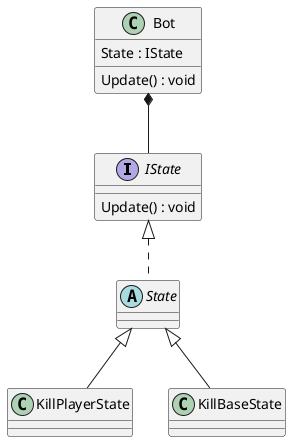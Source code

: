 ﻿@startuml

interface IState
{
    Update() : void
}
abstract class State

class KillPlayerState
class KillBaseState

class Bot
{
    State : IState
    
    Update() : void
}

IState <|.. State

State <|-- KillPlayerState
State <|-- KillBaseState

Bot *-- IState

@enduml